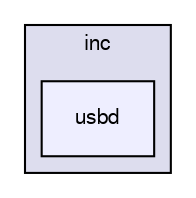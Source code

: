 digraph "usbd" {
  compound=true
  node [ fontsize="10", fontname="FreeSans"];
  edge [ labelfontsize="10", labelfontname="FreeSans"];
  subgraph clusterdir_bb7bb41be3e87389b858ebf2fa4cac24 {
    graph [ bgcolor="#ddddee", pencolor="black", label="inc" fontname="FreeSans", fontsize="10", URL="dir_bb7bb41be3e87389b858ebf2fa4cac24.html"]
  dir_257e153f65cee9fe77bdfc6899eacf58 [shape=box, label="usbd", style="filled", fillcolor="#eeeeff", pencolor="black", URL="dir_257e153f65cee9fe77bdfc6899eacf58.html"];
  }
}
